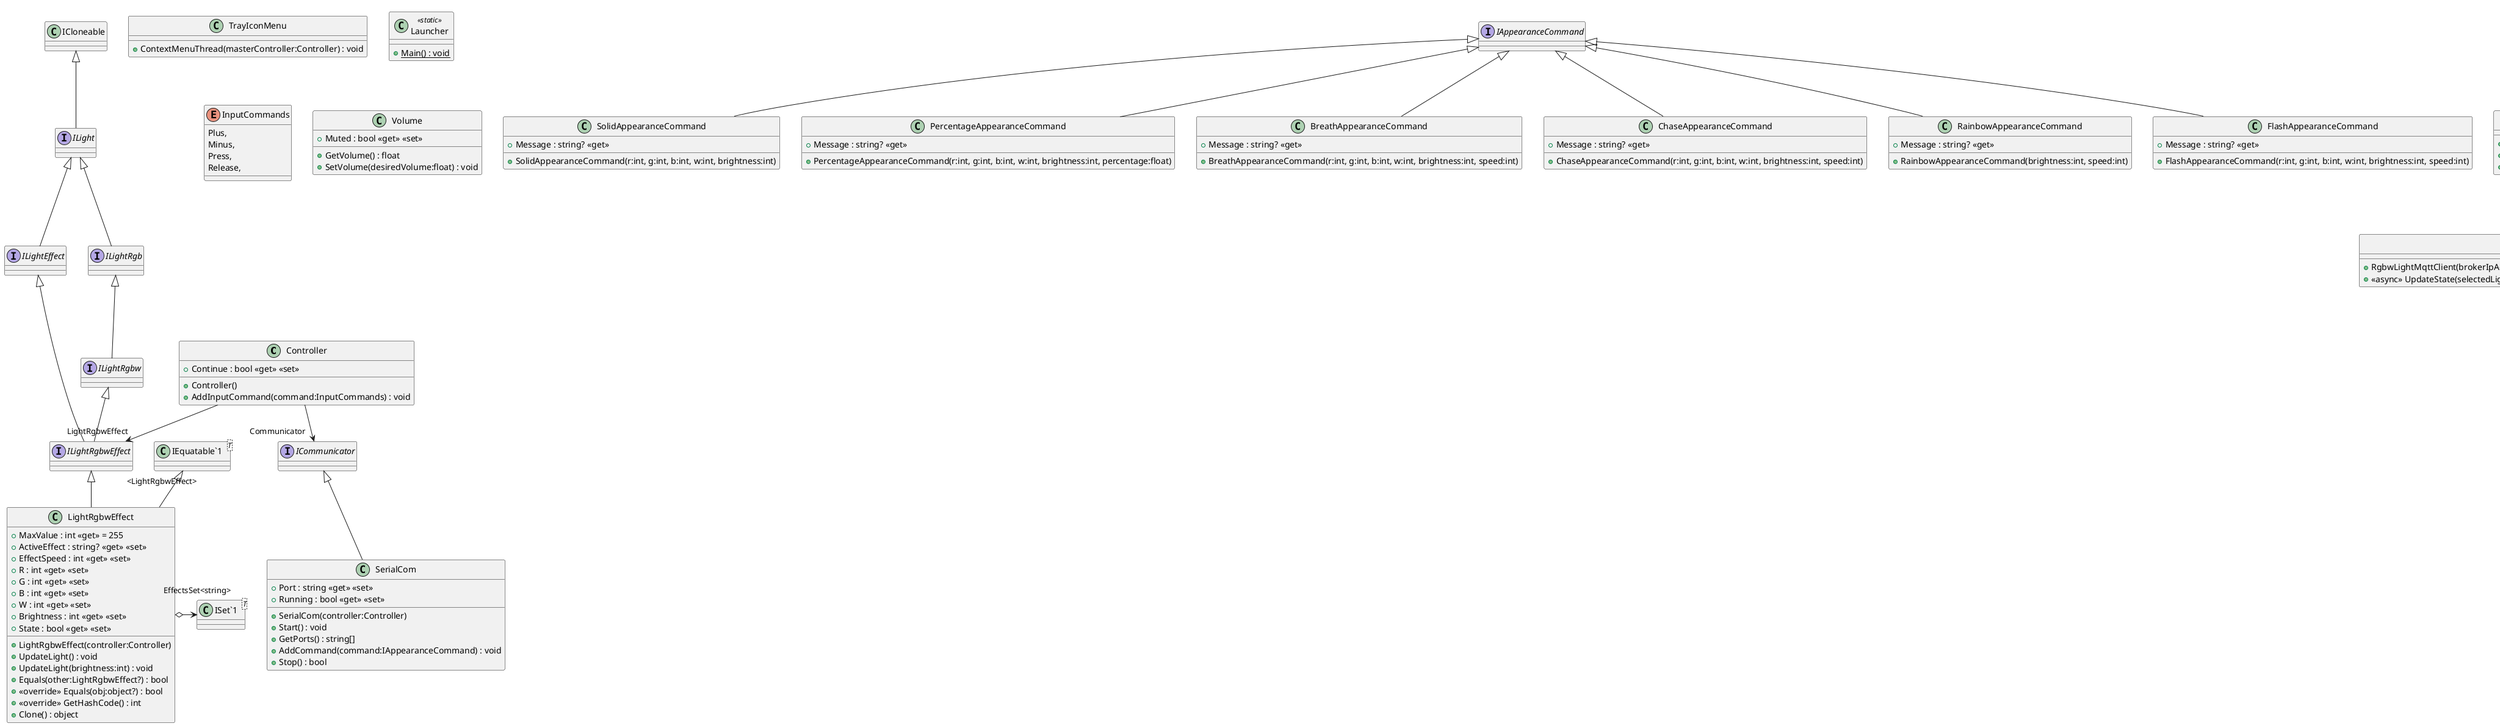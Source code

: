 @startuml
class Controller {
    + Controller()
    + Continue : bool <<get>> <<set>>
    + AddInputCommand(command:InputCommands) : void
}
Controller --> "LightRgbwEffect" ILightRgbwEffect
Controller --> "Communicator" ICommunicator
class TrayIconMenu {
    + ContextMenuThread(masterController:Controller) : void
}
class Launcher <<static>> {
    + {static} Main() : void
}
enum InputCommands {
    Plus,
    Minus,
    Press,
    Release,
}
class Volume {
    + Muted : bool <<get>> <<set>>
    + GetVolume() : float
    + SetVolume(desiredVolume:float) : void
}
class SolidAppearanceCommand {
    + SolidAppearanceCommand(r:int, g:int, b:int, w:int, brightness:int)
    + Message : string? <<get>>
}
IAppearanceCommand <|-- SolidAppearanceCommand
class PercentageAppearanceCommand {
    + PercentageAppearanceCommand(r:int, g:int, b:int, w:int, brightness:int, percentage:float)
    + Message : string? <<get>>
}
IAppearanceCommand <|-- PercentageAppearanceCommand
class BreathAppearanceCommand {
    + BreathAppearanceCommand(r:int, g:int, b:int, w:int, brightness:int, speed:int)
    + Message : string? <<get>>
}
IAppearanceCommand <|-- BreathAppearanceCommand
class ChaseAppearanceCommand {
    + ChaseAppearanceCommand(r:int, g:int, b:int, w:int, brightness:int, speed:int)
    + Message : string? <<get>>
}
IAppearanceCommand <|-- ChaseAppearanceCommand
class RainbowAppearanceCommand {
    + RainbowAppearanceCommand(brightness:int, speed:int)
    + Message : string? <<get>>
}
IAppearanceCommand <|-- RainbowAppearanceCommand
class FlashAppearanceCommand {
    + FlashAppearanceCommand(r:int, g:int, b:int, w:int, brightness:int, speed:int)
    + Message : string? <<get>>
}
IAppearanceCommand <|-- FlashAppearanceCommand
interface IAppearanceCommand {
}
interface ILight {
}
ICloneable <|-- ILight
interface ILightEffect {
}
ILight <|-- ILightEffect
interface ILightRgb {
}
ILight <|-- ILightRgb
class LightRgbwEffect {
    + LightRgbwEffect(controller:Controller)
    + MaxValue : int <<get>> = 255
    + ActiveEffect : string? <<get>> <<set>>
    + EffectSpeed : int <<get>> <<set>>
    + R : int <<get>> <<set>>
    + G : int <<get>> <<set>>
    + B : int <<get>> <<set>>
    + W : int <<get>> <<set>>
    + Brightness : int <<get>> <<set>>
    + State : bool <<get>> <<set>>
    + UpdateLight() : void
    + UpdateLight(brightness:int) : void
    + Equals(other:LightRgbwEffect?) : bool
    + <<override>> Equals(obj:object?) : bool
    + <<override>> GetHashCode() : int
    + Clone() : object
}
class "IEquatable`1"<T> {
}
class "ISet`1"<T> {
}
ILightRgbwEffect <|-- LightRgbwEffect
"IEquatable`1" "<LightRgbwEffect>" <|-- LightRgbwEffect
LightRgbwEffect o-> "EffectsSet<string>" "ISet`1"
class RgbwLightMqttClient {
    + RgbwLightMqttClient(brokerIpAddress:string, brokerPort:int, clientId:string, baseTopic:string, lightRgbwEffect:ILightRgbwEffect)
    + <<async>> UpdateState(selectedLightRgbwEffect:ILightRgbwEffect) : void
}
interface ILightRgbwEffect {
}
ILightRgbw <|-- ILightRgbwEffect
ILightEffect <|-- ILightRgbwEffect
interface ILightRgbw {
}
ILightRgb <|-- ILightRgbw
interface ICommunicator {
}
class SerialCom {
    + SerialCom(controller:Controller)
    + Port : string <<get>> <<set>>
    + Running : bool <<get>> <<set>>
    + Start() : void
    + GetPorts() : string[]
    + AddCommand(command:IAppearanceCommand) : void
    + Stop() : bool
}
ICommunicator <|-- SerialCom
class MqttLight {
    + MqttLight(callingController:Controller)
    + <<override>> IncomingCommands(command:InputCommands) : void
    + <<override>> Compute() : Task
}
enum State {
    LightState,
    Other,
}
Mode <|-- MqttLight
MqttLight --> "RgbwLightMqttClient" RgbwLightMqttClient
MqttLight +-- State
abstract class Mode {
    + {abstract} IncomingCommands(command:InputCommands) : void
    + {abstract} Compute() : Task
    + StackMode(newMode:Mode) : void
}
class VolumeMode {
    + VolumeMode(callingController:Controller)
    + <<override>> IncomingCommands(command:InputCommands) : void
    + <<override>> Compute() : Task
}
enum State {
    Other,
    MuteState,
    VolumeState,
}
Mode <|-- VolumeMode
VolumeMode +-- State
@enduml
